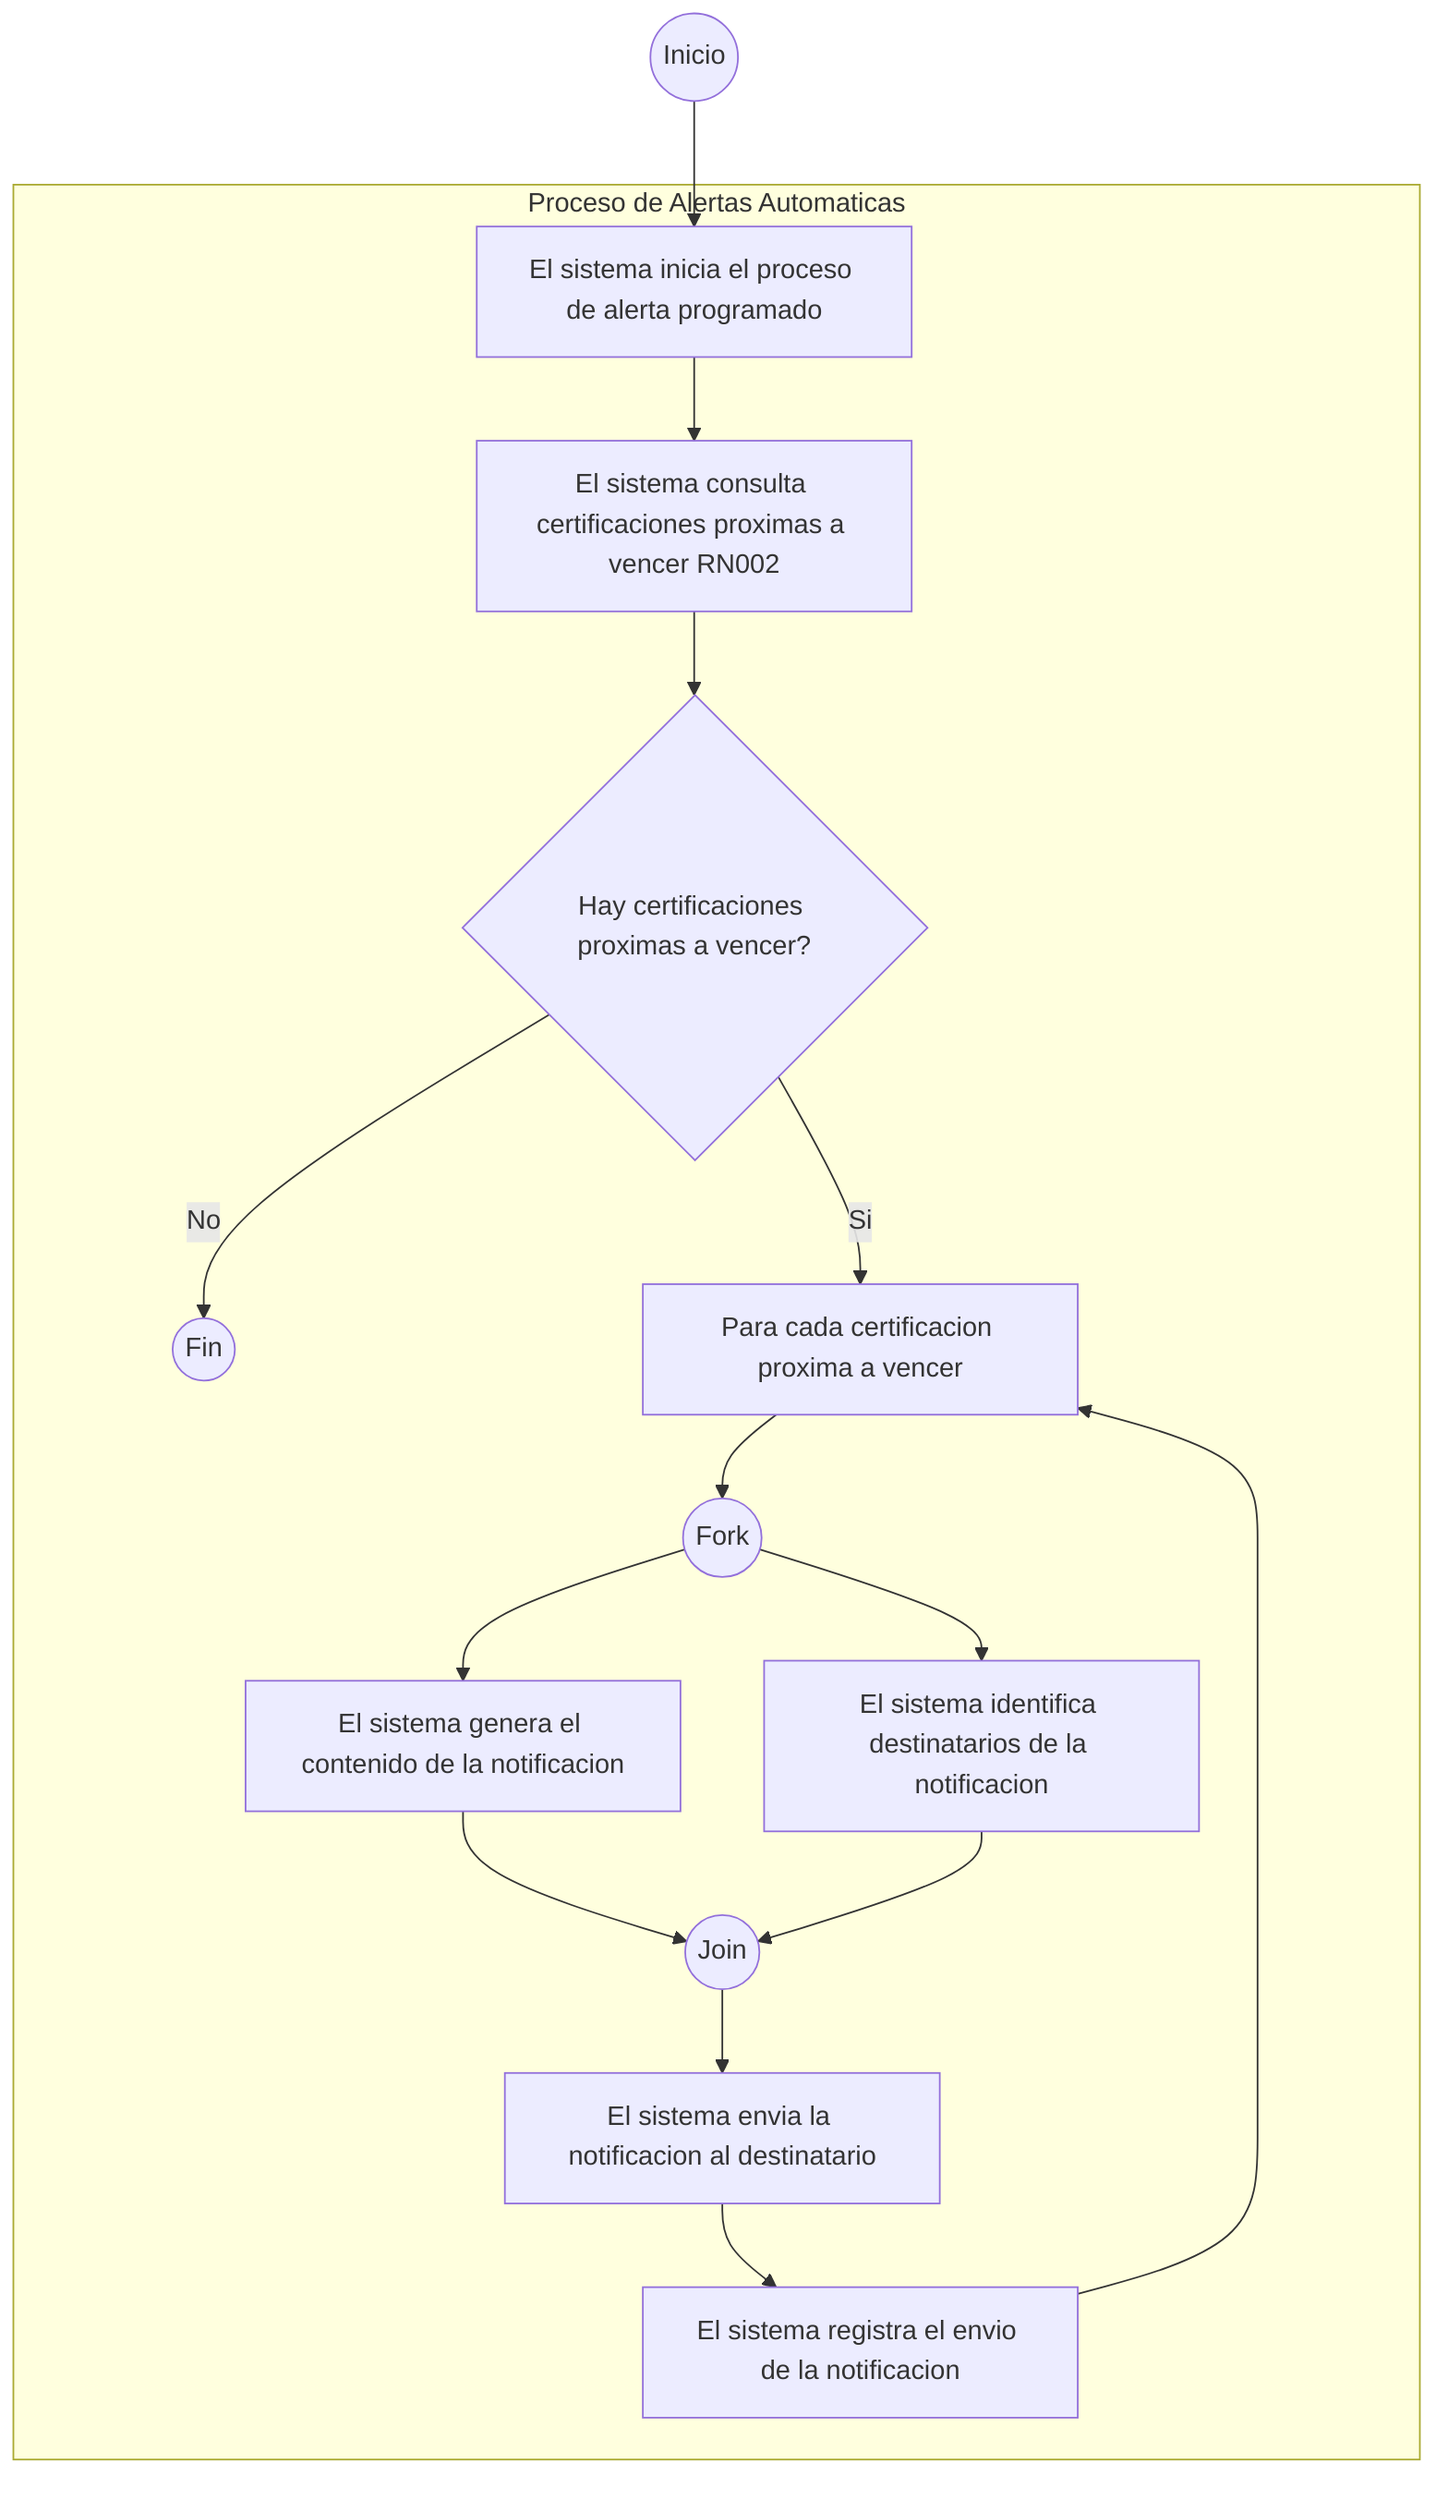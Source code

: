 graph TD
    start((Inicio)) --> A1

    subgraph Proceso de Alertas Automaticas
        A1[El sistema inicia el proceso de alerta programado] --> A2
        A2[El sistema consulta certificaciones proximas a vencer RN002] --> A3
        A3{Hay certificaciones proximas a vencer?}

        A3 -- No --> end_node((Fin))

        A3 -- Si --> B1[Para cada certificacion proxima a vencer]
        B1 --> B_fork

        B_fork(("Fork")) --> B2_left[El sistema genera el contenido de la notificacion]
        B_fork --> B2_right[El sistema identifica destinatarios de la notificacion]

        B2_left --> B3_join
        B2_right --> B3_join

        B3_join(("Join")) --> C1[El sistema envia la notificacion al destinatario]
        C1 --> C2[El sistema registra el envio de la notificacion]
        %% Continua con la siguiente certificacion (implica un bucle)
        C2 --> B1 

    end

    %% Nota: La flecha de C2 a B1 simula un bucle para cada certificacion encontrada.
    %%       Si no hay mas certificaciones, el flujo sale del bucle.
    %%       El end_node despues de "No" en A3 es el verdadero punto de fin si no hay alertas.

    end_node((Fin))